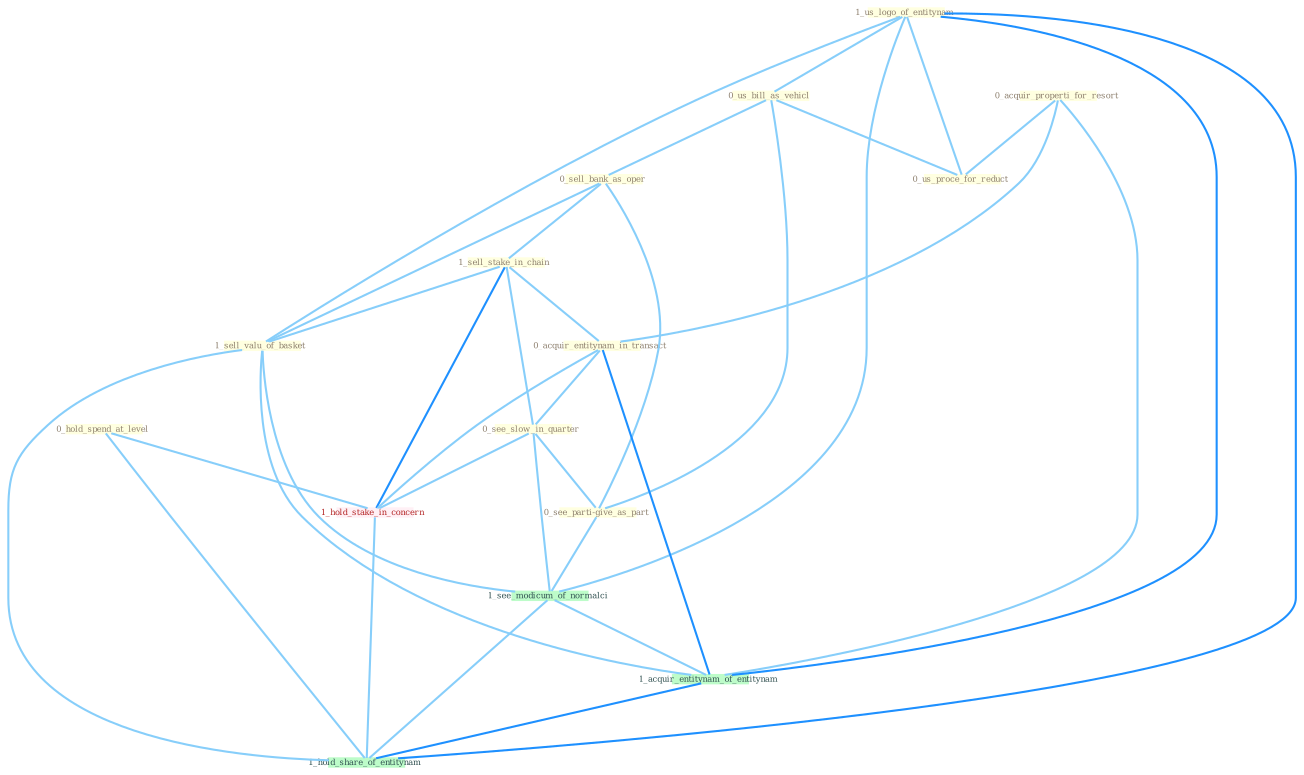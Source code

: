 Graph G{ 
    node
    [shape=polygon,style=filled,width=.5,height=.06,color="#BDFCC9",fixedsize=true,fontsize=4,
    fontcolor="#2f4f4f"];
    {node
    [color="#ffffe0", fontcolor="#8b7d6b"] "0_acquir_properti_for_resort " "1_us_logo_of_entitynam " "0_us_bill_as_vehicl " "0_sell_bank_as_oper " "1_sell_stake_in_chain " "0_hold_spend_at_level " "1_sell_valu_of_basket " "0_acquir_entitynam_in_transact " "0_see_slow_in_quarter " "0_see_parti-give_as_part " "0_us_proce_for_reduct "}
{node [color="#fff0f5", fontcolor="#b22222"] "1_hold_stake_in_concern "}
edge [color="#B0E2FF"];

	"0_acquir_properti_for_resort " -- "0_acquir_entitynam_in_transact " [w="1", color="#87cefa" ];
	"0_acquir_properti_for_resort " -- "0_us_proce_for_reduct " [w="1", color="#87cefa" ];
	"0_acquir_properti_for_resort " -- "1_acquir_entitynam_of_entitynam " [w="1", color="#87cefa" ];
	"1_us_logo_of_entitynam " -- "0_us_bill_as_vehicl " [w="1", color="#87cefa" ];
	"1_us_logo_of_entitynam " -- "1_sell_valu_of_basket " [w="1", color="#87cefa" ];
	"1_us_logo_of_entitynam " -- "0_us_proce_for_reduct " [w="1", color="#87cefa" ];
	"1_us_logo_of_entitynam " -- "1_see_modicum_of_normalci " [w="1", color="#87cefa" ];
	"1_us_logo_of_entitynam " -- "1_acquir_entitynam_of_entitynam " [w="2", color="#1e90ff" , len=0.8];
	"1_us_logo_of_entitynam " -- "1_hold_share_of_entitynam " [w="2", color="#1e90ff" , len=0.8];
	"0_us_bill_as_vehicl " -- "0_sell_bank_as_oper " [w="1", color="#87cefa" ];
	"0_us_bill_as_vehicl " -- "0_see_parti-give_as_part " [w="1", color="#87cefa" ];
	"0_us_bill_as_vehicl " -- "0_us_proce_for_reduct " [w="1", color="#87cefa" ];
	"0_sell_bank_as_oper " -- "1_sell_stake_in_chain " [w="1", color="#87cefa" ];
	"0_sell_bank_as_oper " -- "1_sell_valu_of_basket " [w="1", color="#87cefa" ];
	"0_sell_bank_as_oper " -- "0_see_parti-give_as_part " [w="1", color="#87cefa" ];
	"1_sell_stake_in_chain " -- "1_sell_valu_of_basket " [w="1", color="#87cefa" ];
	"1_sell_stake_in_chain " -- "0_acquir_entitynam_in_transact " [w="1", color="#87cefa" ];
	"1_sell_stake_in_chain " -- "0_see_slow_in_quarter " [w="1", color="#87cefa" ];
	"1_sell_stake_in_chain " -- "1_hold_stake_in_concern " [w="2", color="#1e90ff" , len=0.8];
	"0_hold_spend_at_level " -- "1_hold_stake_in_concern " [w="1", color="#87cefa" ];
	"0_hold_spend_at_level " -- "1_hold_share_of_entitynam " [w="1", color="#87cefa" ];
	"1_sell_valu_of_basket " -- "1_see_modicum_of_normalci " [w="1", color="#87cefa" ];
	"1_sell_valu_of_basket " -- "1_acquir_entitynam_of_entitynam " [w="1", color="#87cefa" ];
	"1_sell_valu_of_basket " -- "1_hold_share_of_entitynam " [w="1", color="#87cefa" ];
	"0_acquir_entitynam_in_transact " -- "0_see_slow_in_quarter " [w="1", color="#87cefa" ];
	"0_acquir_entitynam_in_transact " -- "1_hold_stake_in_concern " [w="1", color="#87cefa" ];
	"0_acquir_entitynam_in_transact " -- "1_acquir_entitynam_of_entitynam " [w="2", color="#1e90ff" , len=0.8];
	"0_see_slow_in_quarter " -- "0_see_parti-give_as_part " [w="1", color="#87cefa" ];
	"0_see_slow_in_quarter " -- "1_hold_stake_in_concern " [w="1", color="#87cefa" ];
	"0_see_slow_in_quarter " -- "1_see_modicum_of_normalci " [w="1", color="#87cefa" ];
	"0_see_parti-give_as_part " -- "1_see_modicum_of_normalci " [w="1", color="#87cefa" ];
	"1_hold_stake_in_concern " -- "1_hold_share_of_entitynam " [w="1", color="#87cefa" ];
	"1_see_modicum_of_normalci " -- "1_acquir_entitynam_of_entitynam " [w="1", color="#87cefa" ];
	"1_see_modicum_of_normalci " -- "1_hold_share_of_entitynam " [w="1", color="#87cefa" ];
	"1_acquir_entitynam_of_entitynam " -- "1_hold_share_of_entitynam " [w="2", color="#1e90ff" , len=0.8];
}